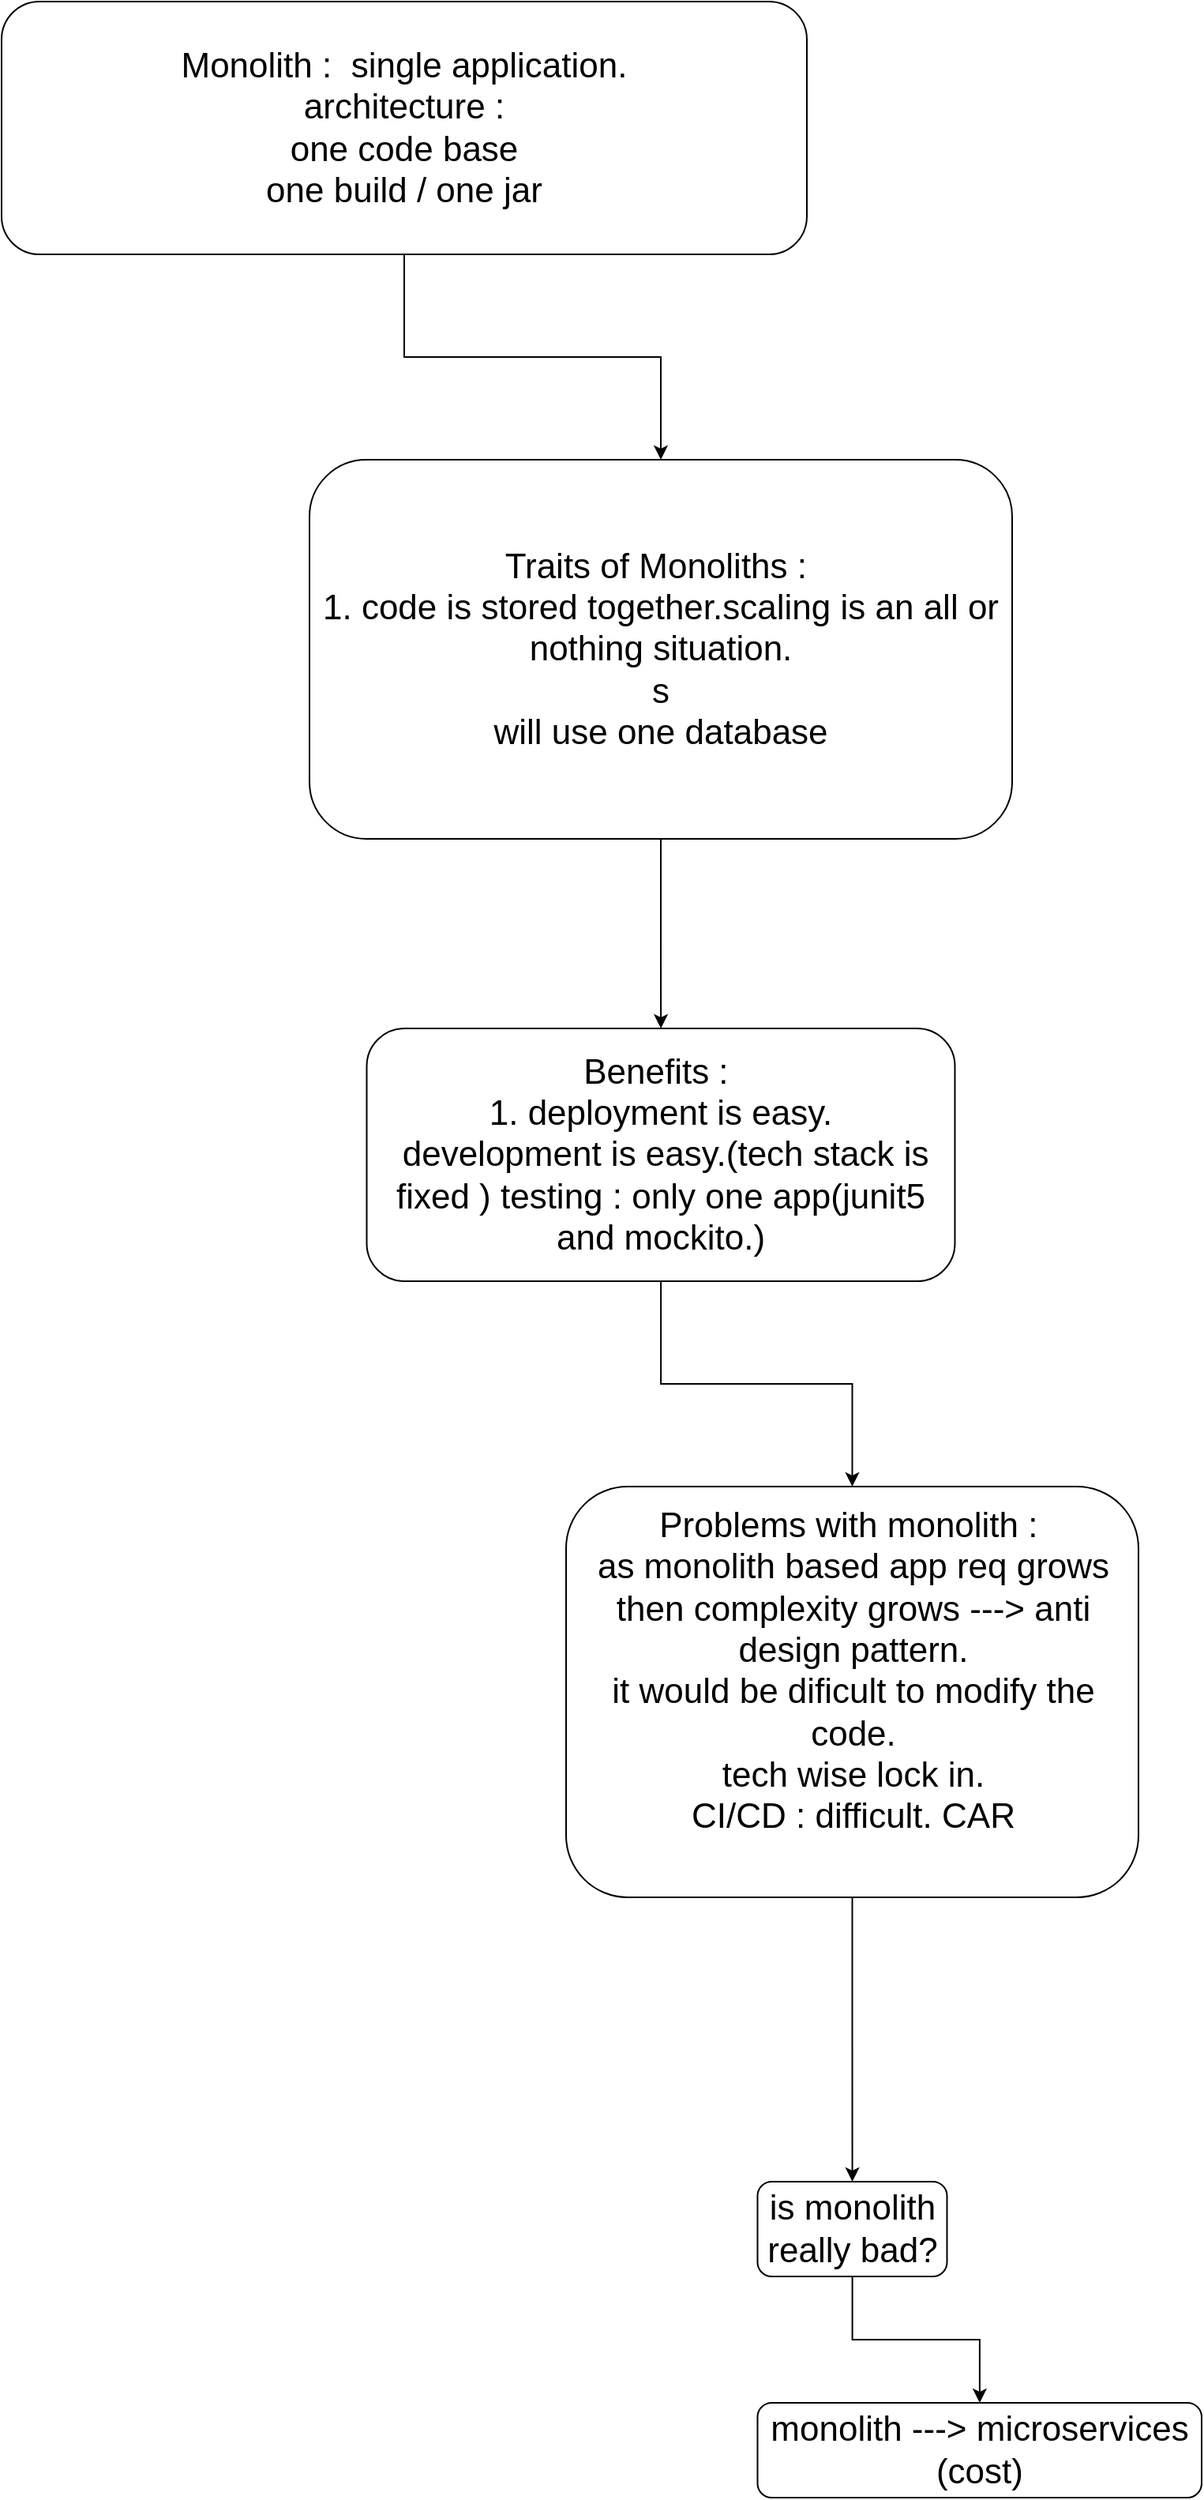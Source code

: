 <mxfile version="22.0.8" type="github" pages="3">
  <diagram name="Page-1" id="DVtpfkNWE3P7lbzoHeYz">
    <mxGraphModel dx="1434" dy="827" grid="1" gridSize="10" guides="1" tooltips="1" connect="1" arrows="1" fold="1" page="1" pageScale="1" pageWidth="827" pageHeight="1169" math="0" shadow="0">
      <root>
        <mxCell id="0" />
        <mxCell id="1" parent="0" />
        <mxCell id="Ehq0vjMSubwdyzwMK6O8-3" value="" style="edgeStyle=orthogonalEdgeStyle;rounded=0;orthogonalLoop=1;jettySize=auto;html=1;" edge="1" parent="1" source="Ehq0vjMSubwdyzwMK6O8-1" target="Ehq0vjMSubwdyzwMK6O8-2">
          <mxGeometry relative="1" as="geometry" />
        </mxCell>
        <mxCell id="Ehq0vjMSubwdyzwMK6O8-1" value="Monolith : &amp;nbsp;single application.&lt;br&gt;architecture :&lt;br&gt;one code base &lt;br&gt;one build / one jar" style="rounded=1;whiteSpace=wrap;html=1;fontSize=22;" vertex="1" parent="1">
          <mxGeometry x="190" y="170" width="510" height="160" as="geometry" />
        </mxCell>
        <mxCell id="Ehq0vjMSubwdyzwMK6O8-5" value="" style="edgeStyle=orthogonalEdgeStyle;rounded=0;orthogonalLoop=1;jettySize=auto;html=1;" edge="1" parent="1" source="Ehq0vjMSubwdyzwMK6O8-2" target="Ehq0vjMSubwdyzwMK6O8-4">
          <mxGeometry relative="1" as="geometry" />
        </mxCell>
        <mxCell id="Ehq0vjMSubwdyzwMK6O8-2" value="Traits of Monoliths :&amp;nbsp;&lt;br&gt;1. code is stored together.scaling is an all or nothing situation.&lt;br&gt;s&lt;br&gt;will use one database&lt;br&gt;" style="whiteSpace=wrap;html=1;fontSize=22;rounded=1;" vertex="1" parent="1">
          <mxGeometry x="385" y="460" width="445" height="240" as="geometry" />
        </mxCell>
        <mxCell id="Ehq0vjMSubwdyzwMK6O8-7" value="" style="edgeStyle=orthogonalEdgeStyle;rounded=0;orthogonalLoop=1;jettySize=auto;html=1;" edge="1" parent="1" source="Ehq0vjMSubwdyzwMK6O8-4" target="Ehq0vjMSubwdyzwMK6O8-6">
          <mxGeometry relative="1" as="geometry" />
        </mxCell>
        <mxCell id="Ehq0vjMSubwdyzwMK6O8-4" value="Benefits :&amp;nbsp;&lt;br&gt;1. deployment is easy.&lt;br&gt;&amp;nbsp;development is easy.(tech stack is fixed ) testing : only one app(junit5 and mockito.)" style="whiteSpace=wrap;html=1;fontSize=22;rounded=1;" vertex="1" parent="1">
          <mxGeometry x="421.25" y="820" width="372.5" height="160" as="geometry" />
        </mxCell>
        <mxCell id="Ehq0vjMSubwdyzwMK6O8-9" value="" style="edgeStyle=orthogonalEdgeStyle;rounded=0;orthogonalLoop=1;jettySize=auto;html=1;" edge="1" parent="1" source="Ehq0vjMSubwdyzwMK6O8-6" target="Ehq0vjMSubwdyzwMK6O8-8">
          <mxGeometry relative="1" as="geometry" />
        </mxCell>
        <mxCell id="Ehq0vjMSubwdyzwMK6O8-6" value="Problems with monolith :&amp;nbsp;&lt;br&gt;as monolith based app req grows then complexity grows ---&amp;gt; anti design pattern. &lt;br&gt;it would be dificult to modify the code.&lt;br&gt;tech wise lock in.&lt;br&gt;CI/CD : difficult. CAR&lt;br&gt;&amp;nbsp;" style="whiteSpace=wrap;html=1;fontSize=22;rounded=1;" vertex="1" parent="1">
          <mxGeometry x="547.5" y="1110" width="362.5" height="260" as="geometry" />
        </mxCell>
        <mxCell id="Ehq0vjMSubwdyzwMK6O8-11" value="" style="edgeStyle=orthogonalEdgeStyle;rounded=0;orthogonalLoop=1;jettySize=auto;html=1;" edge="1" parent="1" source="Ehq0vjMSubwdyzwMK6O8-8" target="Ehq0vjMSubwdyzwMK6O8-10">
          <mxGeometry relative="1" as="geometry" />
        </mxCell>
        <mxCell id="Ehq0vjMSubwdyzwMK6O8-8" value="is monolith really bad?" style="whiteSpace=wrap;html=1;fontSize=22;rounded=1;" vertex="1" parent="1">
          <mxGeometry x="668.75" y="1550" width="120" height="60" as="geometry" />
        </mxCell>
        <mxCell id="Ehq0vjMSubwdyzwMK6O8-10" value="monolith ---&amp;gt; microservices&lt;br&gt;(cost)" style="whiteSpace=wrap;html=1;fontSize=22;rounded=1;" vertex="1" parent="1">
          <mxGeometry x="668.75" y="1690" width="281.25" height="60" as="geometry" />
        </mxCell>
      </root>
    </mxGraphModel>
  </diagram>
  <diagram id="vaYvENzS6qljOEzEJU63" name="microservices">
    <mxGraphModel dx="1434" dy="827" grid="1" gridSize="10" guides="1" tooltips="1" connect="1" arrows="1" fold="1" page="1" pageScale="1" pageWidth="827" pageHeight="1169" math="0" shadow="0">
      <root>
        <mxCell id="0" />
        <mxCell id="1" parent="0" />
        <mxCell id="fzB9_EaaB38uwtyEiHU6-3" value="" style="edgeStyle=orthogonalEdgeStyle;rounded=0;orthogonalLoop=1;jettySize=auto;html=1;" edge="1" parent="1" source="fzB9_EaaB38uwtyEiHU6-1" target="fzB9_EaaB38uwtyEiHU6-2">
          <mxGeometry relative="1" as="geometry" />
        </mxCell>
        <mxCell id="fzB9_EaaB38uwtyEiHU6-1" value="Microservices :&amp;nbsp;&lt;br&gt;its a small targeted service . each service has its own repository." style="rounded=1;whiteSpace=wrap;html=1;fontSize=22;" vertex="1" parent="1">
          <mxGeometry x="140" y="110" width="760" height="120" as="geometry" />
        </mxCell>
        <mxCell id="fzB9_EaaB38uwtyEiHU6-5" value="" style="edgeStyle=orthogonalEdgeStyle;rounded=0;orthogonalLoop=1;jettySize=auto;html=1;" edge="1" parent="1" source="fzB9_EaaB38uwtyEiHU6-2" target="fzB9_EaaB38uwtyEiHU6-4">
          <mxGeometry relative="1" as="geometry" />
        </mxCell>
        <mxCell id="fzB9_EaaB38uwtyEiHU6-2" value="they are isolated from each other." style="whiteSpace=wrap;html=1;fontSize=22;rounded=1;" vertex="1" parent="1">
          <mxGeometry x="375" y="310" width="290" height="60" as="geometry" />
        </mxCell>
        <mxCell id="fzB9_EaaB38uwtyEiHU6-7" value="" style="edgeStyle=orthogonalEdgeStyle;rounded=0;orthogonalLoop=1;jettySize=auto;html=1;" edge="1" parent="1" source="fzB9_EaaB38uwtyEiHU6-4" target="fzB9_EaaB38uwtyEiHU6-6">
          <mxGeometry relative="1" as="geometry" />
        </mxCell>
        <mxCell id="fzB9_EaaB38uwtyEiHU6-4" value="deployment should be separate ." style="whiteSpace=wrap;html=1;fontSize=22;rounded=1;" vertex="1" parent="1">
          <mxGeometry x="395" y="450" width="250" height="60" as="geometry" />
        </mxCell>
        <mxCell id="fzB9_EaaB38uwtyEiHU6-9" value="" style="edgeStyle=orthogonalEdgeStyle;rounded=0;orthogonalLoop=1;jettySize=auto;html=1;" edge="1" parent="1" source="fzB9_EaaB38uwtyEiHU6-6" target="fzB9_EaaB38uwtyEiHU6-8">
          <mxGeometry relative="1" as="geometry" />
        </mxCell>
        <mxCell id="fzB9_EaaB38uwtyEiHU6-6" value="micro services are loosely coupled.(flexibility). tech wise loosely coupled." style="whiteSpace=wrap;html=1;fontSize=22;rounded=1;" vertex="1" parent="1">
          <mxGeometry x="355" y="585" width="330" height="60" as="geometry" />
        </mxCell>
        <mxCell id="fzB9_EaaB38uwtyEiHU6-11" value="" style="edgeStyle=orthogonalEdgeStyle;rounded=0;orthogonalLoop=1;jettySize=auto;html=1;" edge="1" parent="1" source="fzB9_EaaB38uwtyEiHU6-8" target="fzB9_EaaB38uwtyEiHU6-10">
          <mxGeometry relative="1" as="geometry" />
        </mxCell>
        <mxCell id="fzB9_EaaB38uwtyEiHU6-8" value="how they are going to communicate each other?" style="whiteSpace=wrap;html=1;fontSize=22;rounded=1;" vertex="1" parent="1">
          <mxGeometry x="460" y="725" width="290" height="60" as="geometry" />
        </mxCell>
        <mxCell id="fzB9_EaaB38uwtyEiHU6-13" value="" style="edgeStyle=orthogonalEdgeStyle;rounded=0;orthogonalLoop=1;jettySize=auto;html=1;" edge="1" parent="1" source="fzB9_EaaB38uwtyEiHU6-10" target="fzB9_EaaB38uwtyEiHU6-12">
          <mxGeometry relative="1" as="geometry" />
        </mxCell>
        <mxCell id="fzB9_EaaB38uwtyEiHU6-10" value="1. rest call&lt;br&gt;2. Kafka" style="whiteSpace=wrap;html=1;fontSize=22;rounded=1;" vertex="1" parent="1">
          <mxGeometry x="545" y="865" width="120" height="60" as="geometry" />
        </mxCell>
        <mxCell id="fzB9_EaaB38uwtyEiHU6-15" value="" style="edgeStyle=orthogonalEdgeStyle;rounded=0;orthogonalLoop=1;jettySize=auto;html=1;" edge="1" parent="1" source="fzB9_EaaB38uwtyEiHU6-12" target="fzB9_EaaB38uwtyEiHU6-14">
          <mxGeometry relative="1" as="geometry" />
        </mxCell>
        <mxCell id="fzB9_EaaB38uwtyEiHU6-12" value="Architecture :&amp;nbsp;&lt;br&gt;applications are composed into micro services. each MS will have its own DB. &amp;nbsp;shared DB. &amp;nbsp;each service will have its own deployment cycle. scaling of individual service will be done. &amp;nbsp;CI/CD would be easier.&lt;br&gt;" style="whiteSpace=wrap;html=1;fontSize=22;rounded=1;" vertex="1" parent="1">
          <mxGeometry x="408.75" y="980" width="392.5" height="180" as="geometry" />
        </mxCell>
        <mxCell id="fzB9_EaaB38uwtyEiHU6-17" value="" style="edgeStyle=orthogonalEdgeStyle;rounded=0;orthogonalLoop=1;jettySize=auto;html=1;" edge="1" parent="1" source="fzB9_EaaB38uwtyEiHU6-14" target="fzB9_EaaB38uwtyEiHU6-16">
          <mxGeometry relative="1" as="geometry" />
        </mxCell>
        <mxCell id="fzB9_EaaB38uwtyEiHU6-14" value="benefits : easy to understand and develop. :&lt;br&gt;&amp;nbsp;reliability of service/app is increased. &lt;br&gt;tech flexibility&amp;nbsp;" style="whiteSpace=wrap;html=1;fontSize=22;rounded=1;" vertex="1" parent="1">
          <mxGeometry x="467.5" y="1230" width="275" height="130" as="geometry" />
        </mxCell>
        <mxCell id="fzB9_EaaB38uwtyEiHU6-19" value="" style="edgeStyle=orthogonalEdgeStyle;rounded=0;orthogonalLoop=1;jettySize=auto;html=1;" edge="1" parent="1" source="fzB9_EaaB38uwtyEiHU6-16" target="fzB9_EaaB38uwtyEiHU6-18">
          <mxGeometry relative="1" as="geometry" />
        </mxCell>
        <mxCell id="fzB9_EaaB38uwtyEiHU6-16" value="Cons / problems :&amp;nbsp;&lt;br&gt;&lt;div&gt;Integration testing can be difficult&lt;/div&gt;&lt;div&gt;&lt;br&gt;&lt;/div&gt;&lt;div&gt;• Deployments are more complex. Rather than one application to deploy, you now have many.&lt;/div&gt;&lt;div&gt;&lt;br&gt;&lt;/div&gt;&lt;div&gt;• Operational cost with each service - Each service is a small application&lt;/div&gt;&lt;div&gt;&lt;br&gt;&lt;/div&gt;&lt;div&gt;• Needs own repo, own deployment process, own database, etc&lt;/div&gt;&lt;div&gt;&lt;br&gt;&lt;/div&gt;&lt;div&gt;• Additional hardware resources - Additional services need additional hardware to run on&lt;/div&gt;" style="whiteSpace=wrap;html=1;fontSize=22;rounded=1;" vertex="1" parent="1">
          <mxGeometry x="362.5" y="1480" width="485" height="415" as="geometry" />
        </mxCell>
        <mxCell id="fzB9_EaaB38uwtyEiHU6-18" value="how big should a micro service be?&lt;br&gt;min : 1 &amp;nbsp;max : N endpoint (debatable)==&amp;gt; purely depending on the architecture of your platform.&lt;br&gt;development : 10-12&lt;br&gt;&lt;br&gt;" style="whiteSpace=wrap;html=1;fontSize=22;rounded=1;" vertex="1" parent="1">
          <mxGeometry x="382.5" y="2061" width="445" height="277.5" as="geometry" />
        </mxCell>
      </root>
    </mxGraphModel>
  </diagram>
  <diagram id="qZtSrLM1VDXJIyrYnE7a" name="adopting MS">
    <mxGraphModel dx="1434" dy="827" grid="1" gridSize="10" guides="1" tooltips="1" connect="1" arrows="1" fold="1" page="1" pageScale="1" pageWidth="827" pageHeight="1169" math="0" shadow="0">
      <root>
        <mxCell id="0" />
        <mxCell id="1" parent="0" />
        <mxCell id="NClo0X-xV6ZSGC8WWwAg-1" value="Adopting MS :•Often applications will start as monoliths&lt;div&gt;&lt;br&gt;&lt;/div&gt;&lt;div&gt;• Might be because of being older legacy applications&lt;/div&gt;&lt;div&gt;&lt;br&gt;&lt;/div&gt;&lt;div&gt;•Or a development choice&lt;/div&gt;&lt;div&gt;&lt;br&gt;&lt;/div&gt;&lt;div&gt;• Remember there is a ‘cost’ to splitting into microservices&lt;/div&gt;&lt;div&gt;&lt;br&gt;&lt;/div&gt;&lt;div&gt;•Its not uncommon to start development of an application as a monolith&lt;/div&gt;&lt;div&gt;&lt;br&gt;&lt;/div&gt;&lt;div&gt;• Monolithic architectures are well established in companies&lt;/div&gt;&lt;div&gt;&lt;br&gt;&lt;/div&gt;&lt;div&gt;• Many companies are just starting to adopt Microservices&lt;/div&gt;&lt;div&gt;&lt;br&gt;&lt;/div&gt;&lt;div&gt;Decomposing the micro service :&amp;nbsp;&lt;/div&gt;&lt;div&gt;&lt;br&gt;&lt;/div&gt;" style="rounded=1;whiteSpace=wrap;html=1;fontSize=22;" vertex="1" parent="1">
          <mxGeometry x="80" y="10" width="770" height="440" as="geometry" />
        </mxCell>
      </root>
    </mxGraphModel>
  </diagram>
</mxfile>
